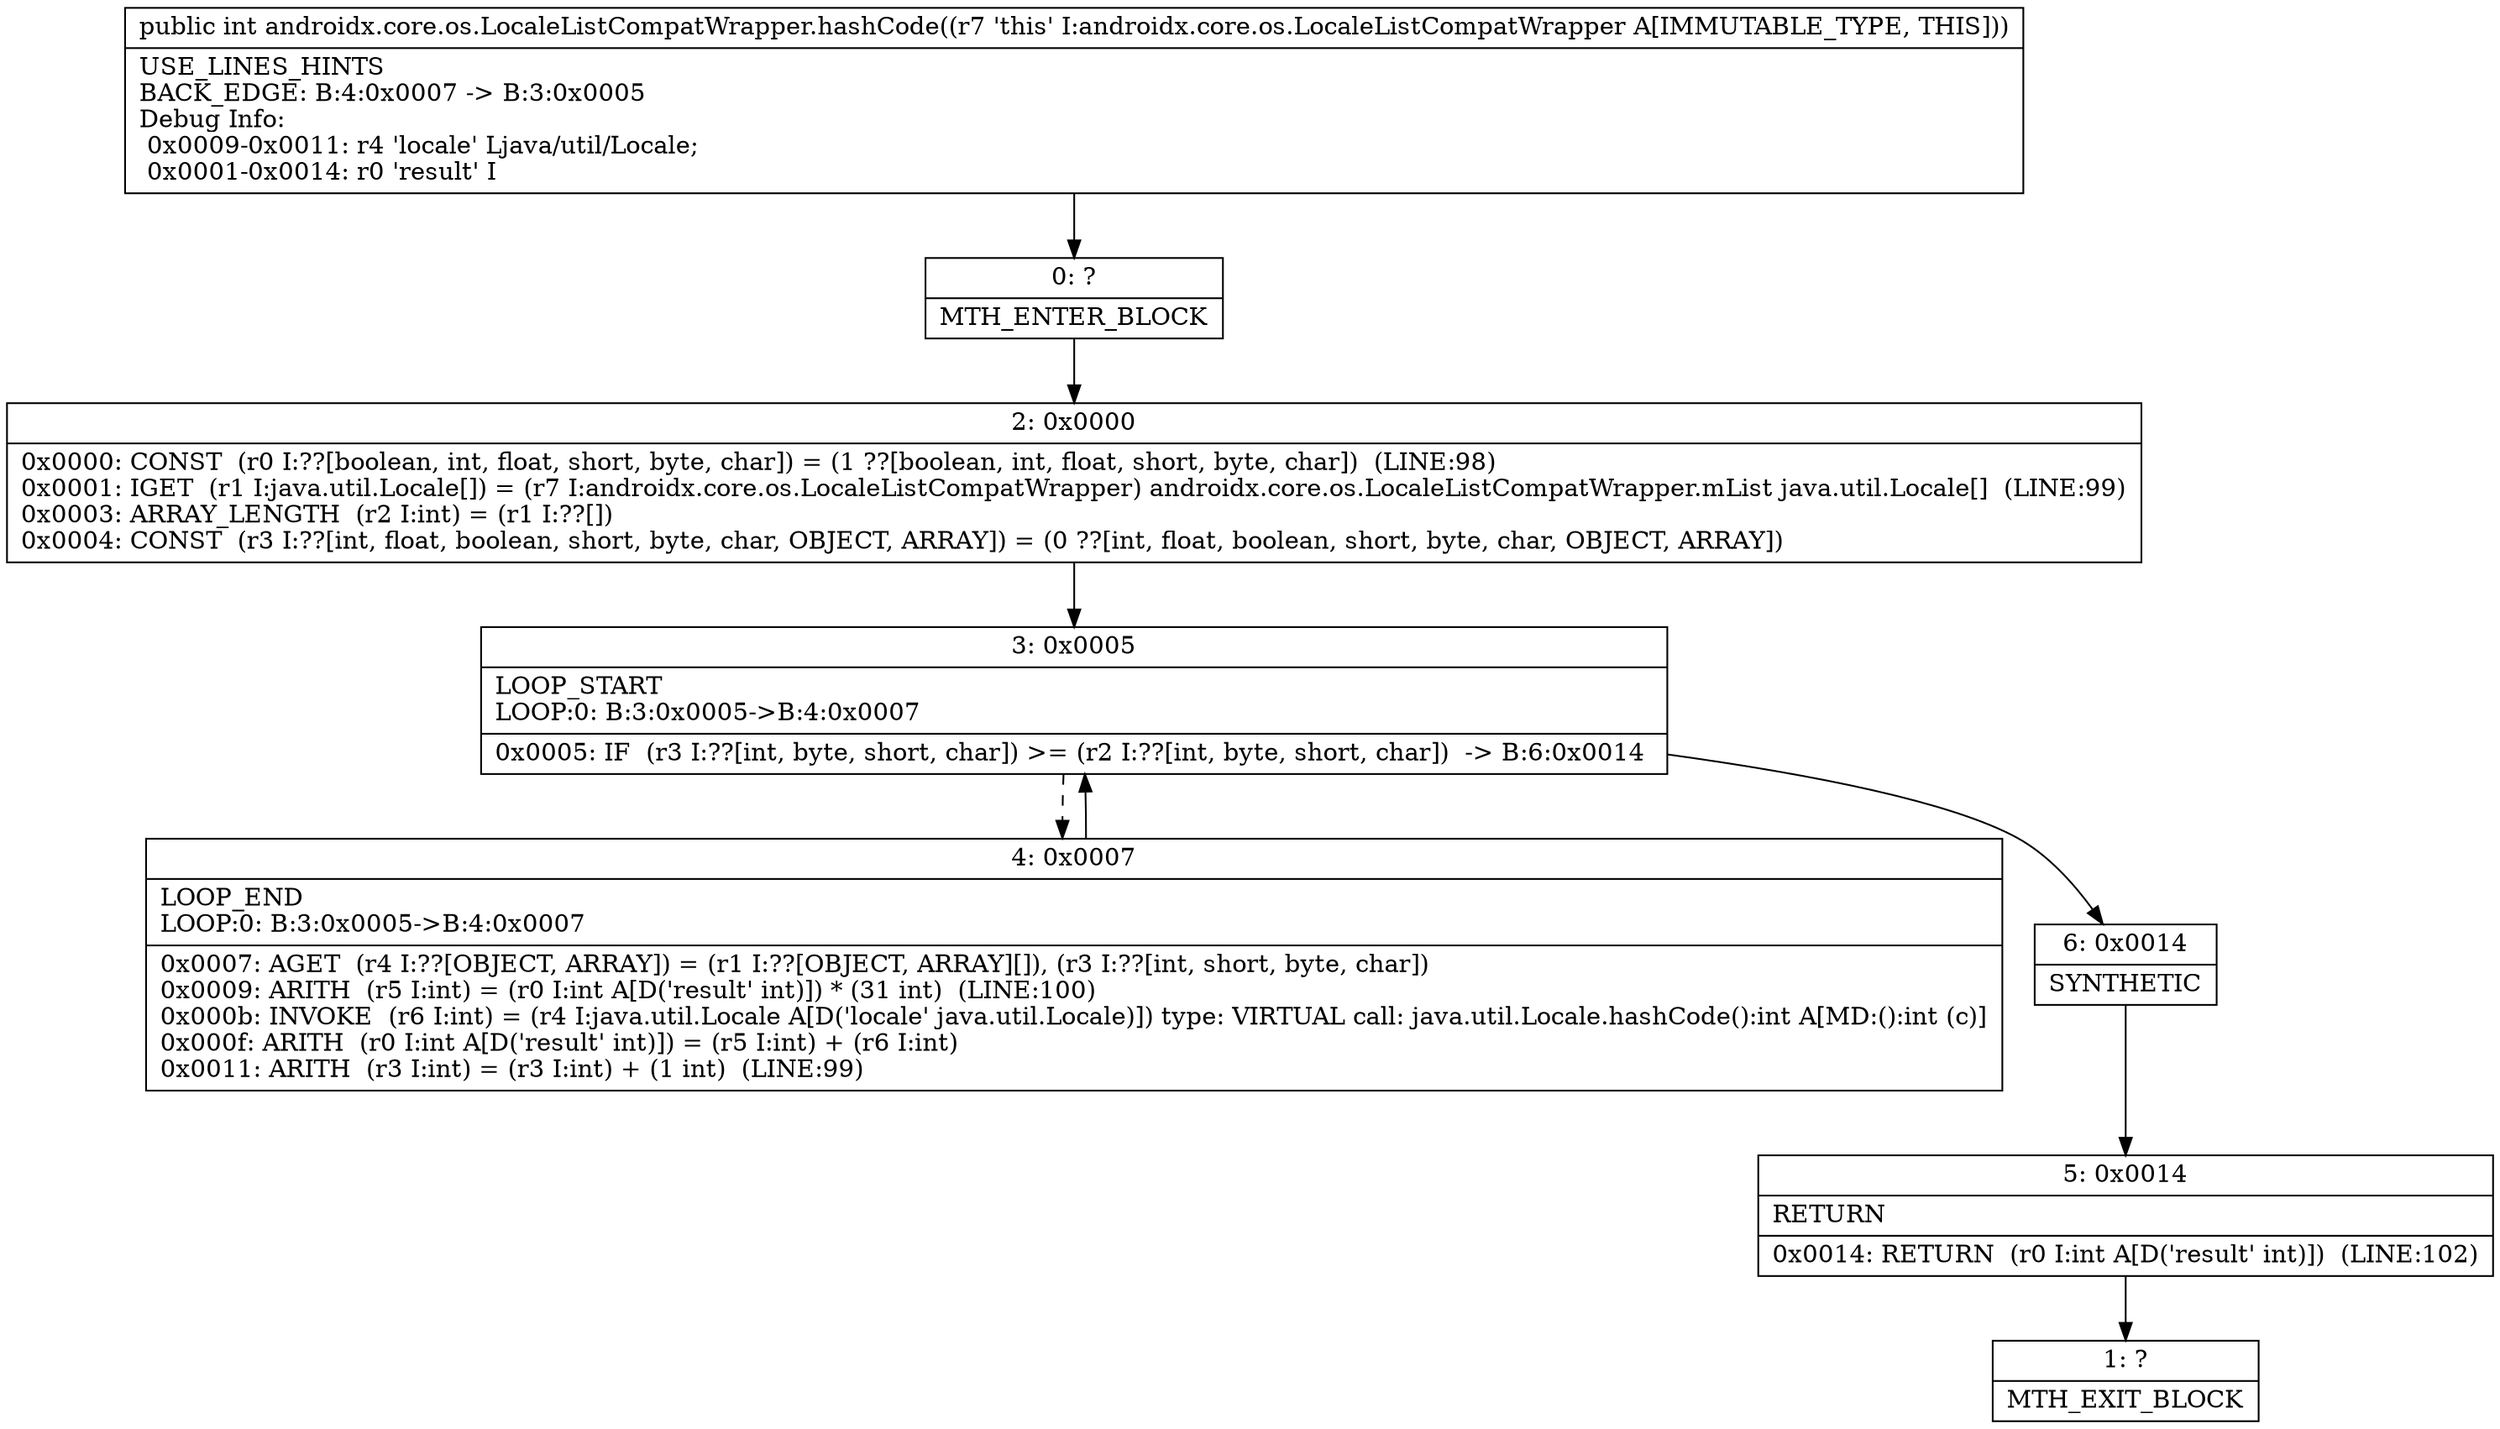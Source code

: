 digraph "CFG forandroidx.core.os.LocaleListCompatWrapper.hashCode()I" {
Node_0 [shape=record,label="{0\:\ ?|MTH_ENTER_BLOCK\l}"];
Node_2 [shape=record,label="{2\:\ 0x0000|0x0000: CONST  (r0 I:??[boolean, int, float, short, byte, char]) = (1 ??[boolean, int, float, short, byte, char])  (LINE:98)\l0x0001: IGET  (r1 I:java.util.Locale[]) = (r7 I:androidx.core.os.LocaleListCompatWrapper) androidx.core.os.LocaleListCompatWrapper.mList java.util.Locale[]  (LINE:99)\l0x0003: ARRAY_LENGTH  (r2 I:int) = (r1 I:??[]) \l0x0004: CONST  (r3 I:??[int, float, boolean, short, byte, char, OBJECT, ARRAY]) = (0 ??[int, float, boolean, short, byte, char, OBJECT, ARRAY]) \l}"];
Node_3 [shape=record,label="{3\:\ 0x0005|LOOP_START\lLOOP:0: B:3:0x0005\-\>B:4:0x0007\l|0x0005: IF  (r3 I:??[int, byte, short, char]) \>= (r2 I:??[int, byte, short, char])  \-\> B:6:0x0014 \l}"];
Node_4 [shape=record,label="{4\:\ 0x0007|LOOP_END\lLOOP:0: B:3:0x0005\-\>B:4:0x0007\l|0x0007: AGET  (r4 I:??[OBJECT, ARRAY]) = (r1 I:??[OBJECT, ARRAY][]), (r3 I:??[int, short, byte, char]) \l0x0009: ARITH  (r5 I:int) = (r0 I:int A[D('result' int)]) * (31 int)  (LINE:100)\l0x000b: INVOKE  (r6 I:int) = (r4 I:java.util.Locale A[D('locale' java.util.Locale)]) type: VIRTUAL call: java.util.Locale.hashCode():int A[MD:():int (c)]\l0x000f: ARITH  (r0 I:int A[D('result' int)]) = (r5 I:int) + (r6 I:int) \l0x0011: ARITH  (r3 I:int) = (r3 I:int) + (1 int)  (LINE:99)\l}"];
Node_6 [shape=record,label="{6\:\ 0x0014|SYNTHETIC\l}"];
Node_5 [shape=record,label="{5\:\ 0x0014|RETURN\l|0x0014: RETURN  (r0 I:int A[D('result' int)])  (LINE:102)\l}"];
Node_1 [shape=record,label="{1\:\ ?|MTH_EXIT_BLOCK\l}"];
MethodNode[shape=record,label="{public int androidx.core.os.LocaleListCompatWrapper.hashCode((r7 'this' I:androidx.core.os.LocaleListCompatWrapper A[IMMUTABLE_TYPE, THIS]))  | USE_LINES_HINTS\lBACK_EDGE: B:4:0x0007 \-\> B:3:0x0005\lDebug Info:\l  0x0009\-0x0011: r4 'locale' Ljava\/util\/Locale;\l  0x0001\-0x0014: r0 'result' I\l}"];
MethodNode -> Node_0;Node_0 -> Node_2;
Node_2 -> Node_3;
Node_3 -> Node_4[style=dashed];
Node_3 -> Node_6;
Node_4 -> Node_3;
Node_6 -> Node_5;
Node_5 -> Node_1;
}

